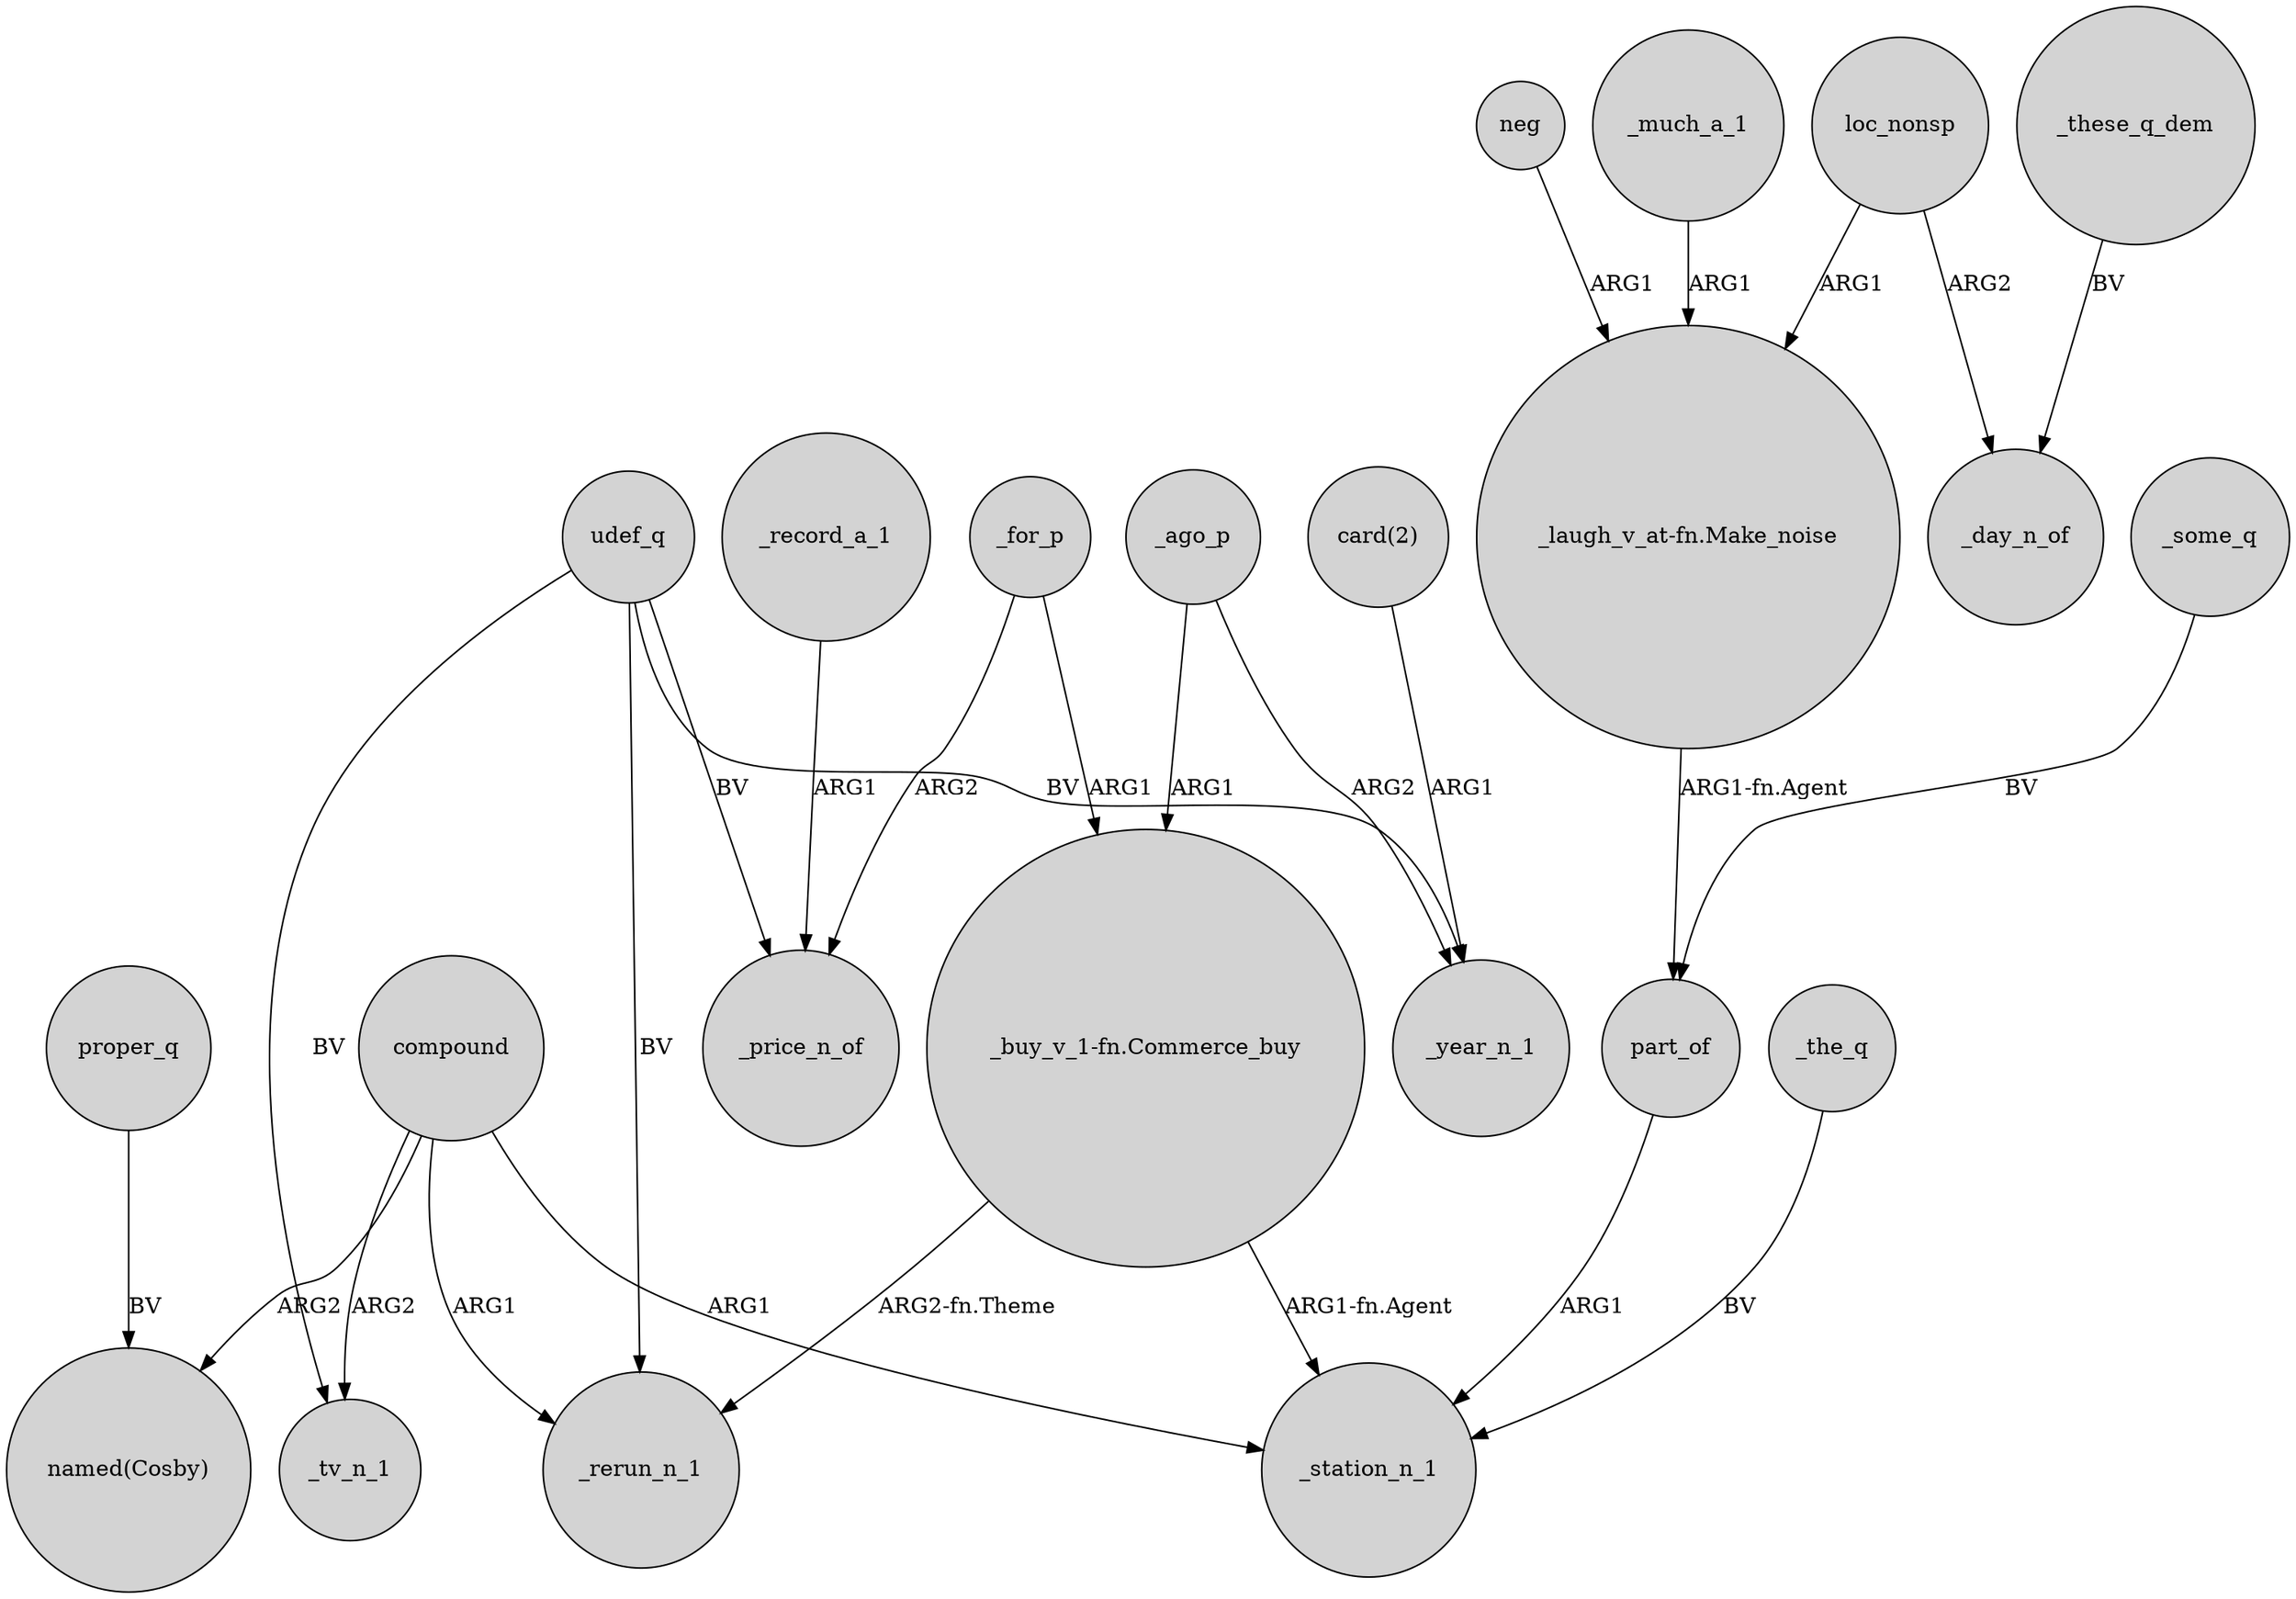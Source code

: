 digraph {
	node [shape=circle style=filled]
	part_of -> _station_n_1 [label=ARG1]
	neg -> "_laugh_v_at-fn.Make_noise" [label=ARG1]
	"_laugh_v_at-fn.Make_noise" -> part_of [label="ARG1-fn.Agent"]
	udef_q -> _price_n_of [label=BV]
	compound -> "named(Cosby)" [label=ARG2]
	udef_q -> _rerun_n_1 [label=BV]
	compound -> _rerun_n_1 [label=ARG1]
	compound -> _tv_n_1 [label=ARG2]
	udef_q -> _tv_n_1 [label=BV]
	proper_q -> "named(Cosby)" [label=BV]
	"_buy_v_1-fn.Commerce_buy" -> _station_n_1 [label="ARG1-fn.Agent"]
	_much_a_1 -> "_laugh_v_at-fn.Make_noise" [label=ARG1]
	_the_q -> _station_n_1 [label=BV]
	_these_q_dem -> _day_n_of [label=BV]
	_some_q -> part_of [label=BV]
	_record_a_1 -> _price_n_of [label=ARG1]
	_ago_p -> _year_n_1 [label=ARG2]
	compound -> _station_n_1 [label=ARG1]
	"card(2)" -> _year_n_1 [label=ARG1]
	_for_p -> _price_n_of [label=ARG2]
	_for_p -> "_buy_v_1-fn.Commerce_buy" [label=ARG1]
	_ago_p -> "_buy_v_1-fn.Commerce_buy" [label=ARG1]
	loc_nonsp -> _day_n_of [label=ARG2]
	udef_q -> _year_n_1 [label=BV]
	loc_nonsp -> "_laugh_v_at-fn.Make_noise" [label=ARG1]
	"_buy_v_1-fn.Commerce_buy" -> _rerun_n_1 [label="ARG2-fn.Theme"]
}
